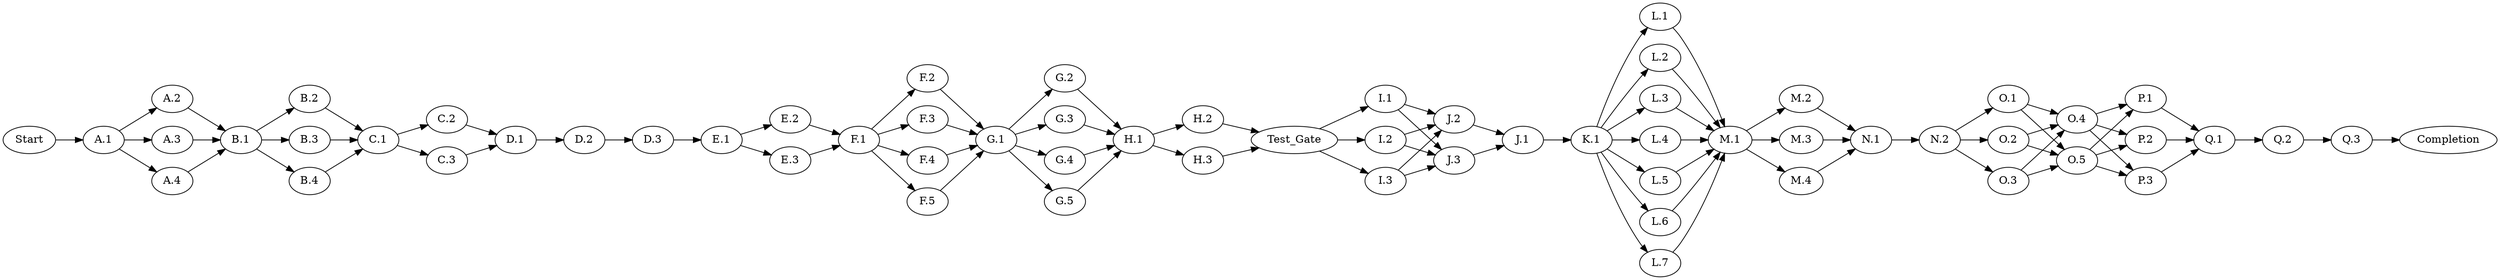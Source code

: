 digraph G {
rankdir=LR;
center=true;
2756421805840 [label="Start"];
2755839193680 [label="A.1"];
2756421805840 -> 2755839193680;
2755839193632 [label="A.2"];
2755839193680 -> 2755839193632;
2756423002832 [label="A.3"];
2755839193680 -> 2756423002832;
2756423002880 [label="A.4"];
2755839193680 -> 2756423002880;
2756423001968 [label="B.1"];
2755839193632 -> 2756423001968;
2756423002832 -> 2756423001968;
2756423002880 -> 2756423001968;
2756423002064 [label="B.2"];
2756423001968 -> 2756423002064;
2756422994960 [label="B.3"];
2756423001968 -> 2756422994960;
2756423003216 [label="B.4"];
2756423001968 -> 2756423003216;
2756422994336 [label="C.1"];
2756423002064 -> 2756422994336;
2756422994960 -> 2756422994336;
2756423003216 -> 2756422994336;
2756423003648 [label="C.2"];
2756422994336 -> 2756423003648;
2756422994288 [label="C.3"];
2756422994336 -> 2756422994288;
2756422994384 [label="D.1"];
2756423003648 -> 2756422994384;
2756422994288 -> 2756422994384;
2756422995104 [label="D.2"];
2756422994384 -> 2756422995104;
2756422994432 [label="D.3"];
2756422995104 -> 2756422994432;
2756423003120 [label="E.1"];
2756422994432 -> 2756423003120;
2756422995488 [label="E.2"];
2756423003120 -> 2756422995488;
2756422994672 [label="E.3"];
2756423003120 -> 2756422994672;
2756422995680 [label="F.1"];
2756422995488 -> 2756422995680;
2756422994672 -> 2756422995680;
2756422994528 [label="F.2"];
2756422995680 -> 2756422994528;
2756422994624 [label="F.3"];
2756422995680 -> 2756422994624;
2756422994480 [label="F.4"];
2756422995680 -> 2756422994480;
2756423002976 [label="F.5"];
2756422995680 -> 2756423002976;
2756422995152 [label="G.1"];
2756422994528 -> 2756422995152;
2756422994624 -> 2756422995152;
2756422994480 -> 2756422995152;
2756423002976 -> 2756422995152;
2756422993856 [label="G.2"];
2756422995152 -> 2756422993856;
2756422994912 [label="G.3"];
2756422995152 -> 2756422994912;
2756422993952 [label="G.4"];
2756422995152 -> 2756422993952;
2756422994096 [label="G.5"];
2756422995152 -> 2756422994096;
2756423005568 [label="H.1"];
2756422993856 -> 2756423005568;
2756422994912 -> 2756423005568;
2756422993952 -> 2756423005568;
2756422994096 -> 2756423005568;
2756423007008 [label="H.2"];
2756423005568 -> 2756423007008;
2756422995056 [label="H.3"];
2756423005568 -> 2756422995056;
2756423002928 [label="I.1"];
2755839187632 -> 2756423002928;
2756422994768 [label="I.2"];
2755839187632 -> 2756422994768;
2756423007344 [label="I.3"];
2755839187632 -> 2756423007344;
2756423003072 [label="J.1"];
2756423007152 -> 2756423003072;
2756422996976 -> 2756423003072;
2756423007152 [label="J.2"];
2756423002928 -> 2756423007152;
2756422994768 -> 2756423007152;
2756423007344 -> 2756423007152;
2756422996976 [label="J.3"];
2756423002928 -> 2756422996976;
2756422994768 -> 2756422996976;
2756423007344 -> 2756422996976;
2756422994864 [label="K.1"];
2756423003072 -> 2756422994864;
2756422994720 [label="L.1"];
2756422994864 -> 2756422994720;
2756422996832 [label="L.2"];
2756422994864 -> 2756422996832;
2756423007248 [label="L.3"];
2756422994864 -> 2756423007248;
2756423003744 [label="L.4"];
2756422994864 -> 2756423003744;
2756423005616 [label="L.5"];
2756422994864 -> 2756423005616;
2756422994816 [label="L.6"];
2756422994864 -> 2756422994816;
2756423005424 [label="L.7"];
2756422994864 -> 2756423005424;
2756423007104 [label="M.1"];
2756422994720 -> 2756423007104;
2756422996832 -> 2756423007104;
2756423007248 -> 2756423007104;
2756423003744 -> 2756423007104;
2756423005616 -> 2756423007104;
2756422994816 -> 2756423007104;
2756423005424 -> 2756423007104;
2756423007200 [label="M.2"];
2756423007104 -> 2756423007200;
2756422994576 [label="M.3"];
2756423007104 -> 2756422994576;
2756423006240 [label="M.4"];
2756423007104 -> 2756423006240;
2756423006336 [label="N.1"];
2756423007200 -> 2756423006336;
2756422994576 -> 2756423006336;
2756423006240 -> 2756423006336;
2756423006192 [label="N.2"];
2756423006336 -> 2756423006192;
2756423003552 [label="O.1"];
2756423006192 -> 2756423003552;
2756423006144 [label="O.2"];
2756423006192 -> 2756423006144;
2756423005472 [label="O.3"];
2756423006192 -> 2756423005472;
2756422997456 [label="O.4"];
2756423003552 -> 2756422997456;
2756423006144 -> 2756422997456;
2756423005472 -> 2756422997456;
2756423007632 [label="O.5"];
2756423003552 -> 2756423007632;
2756423006144 -> 2756423007632;
2756423005472 -> 2756423007632;
2756423007728 [label="P.1"];
2756422997456 -> 2756423007728;
2756423007632 -> 2756423007728;
2756423007776 [label="P.2"];
2756422997456 -> 2756423007776;
2756423007632 -> 2756423007776;
2756423007488 [label="P.3"];
2756422997456 -> 2756423007488;
2756423007632 -> 2756423007488;
2756423005712 [label="Q.1"];
2756423007728 -> 2756423005712;
2756423007776 -> 2756423005712;
2756423007488 -> 2756423005712;
2756422999760 [label="Q.2"];
2756423005712 -> 2756422999760;
2756422999904 [label="Q.3"];
2756422999760 -> 2756422999904;
2756423006912 [label="Completion"];
2756422999904 -> 2756423006912;
2755839187632 [label="Test_Gate"];
2756423007008 -> 2755839187632;
2756422995056 -> 2755839187632;
}
